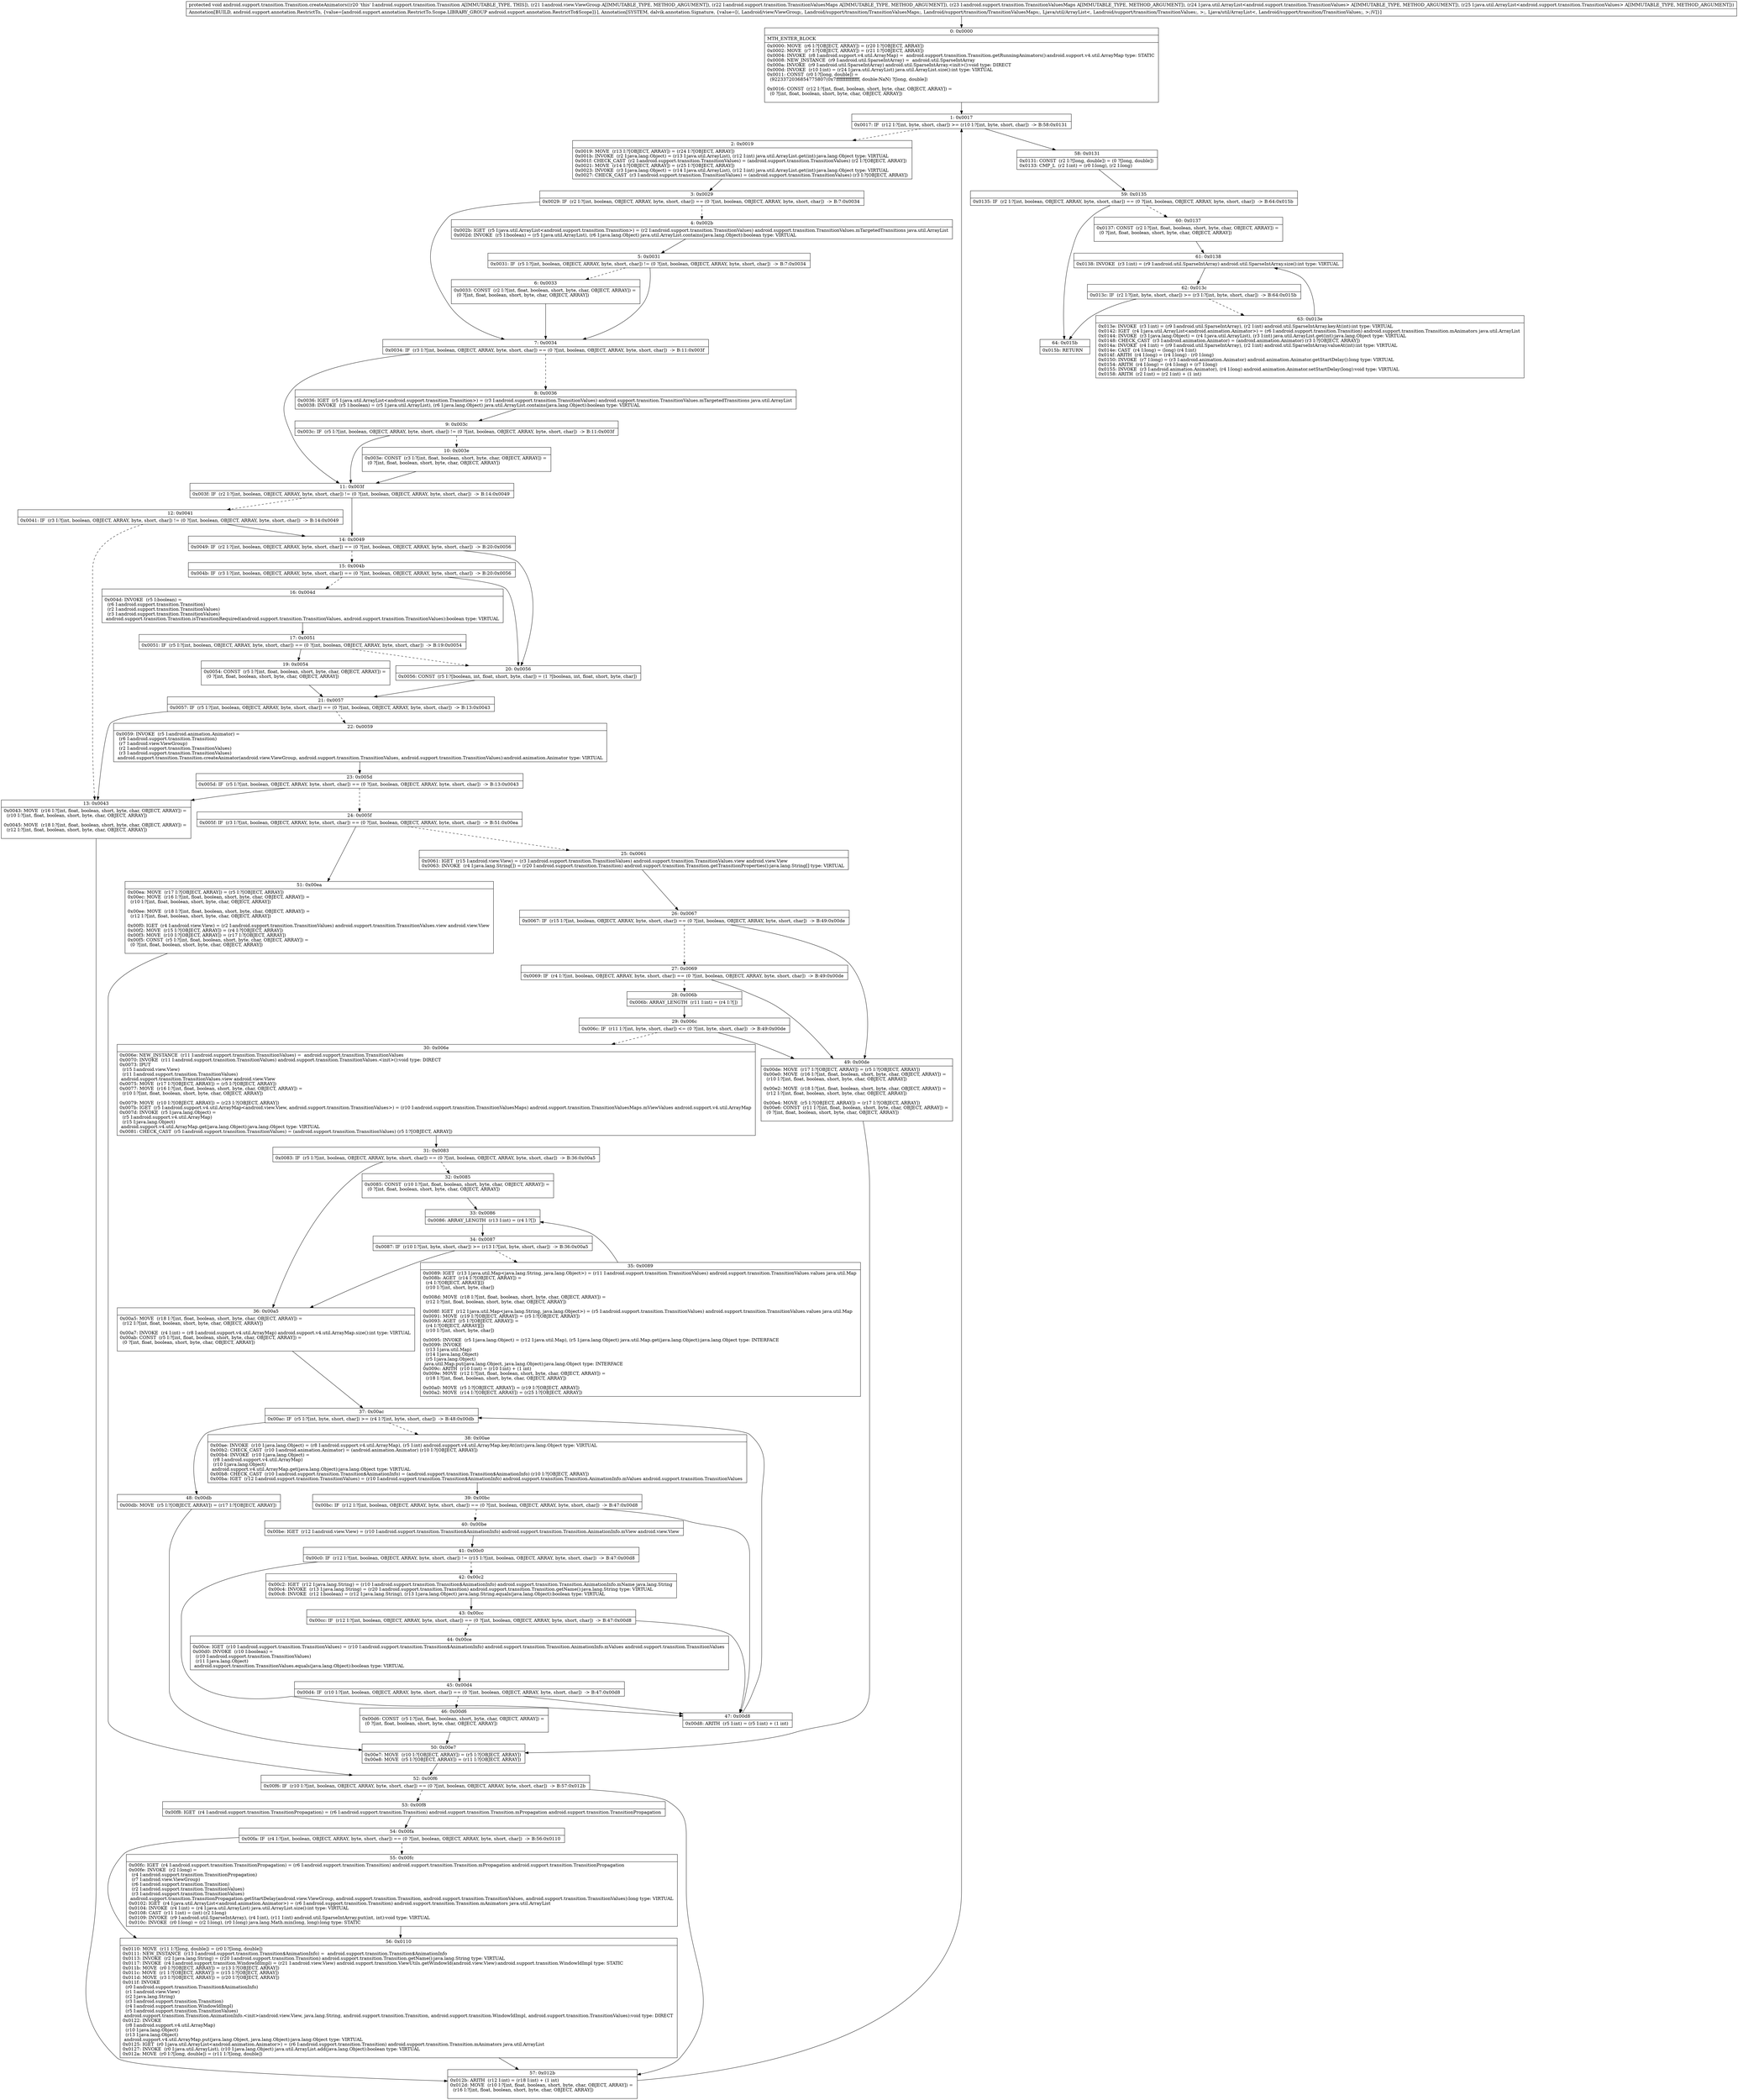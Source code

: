 digraph "CFG forandroid.support.transition.Transition.createAnimators(Landroid\/view\/ViewGroup;Landroid\/support\/transition\/TransitionValuesMaps;Landroid\/support\/transition\/TransitionValuesMaps;Ljava\/util\/ArrayList;Ljava\/util\/ArrayList;)V" {
Node_0 [shape=record,label="{0\:\ 0x0000|MTH_ENTER_BLOCK\l|0x0000: MOVE  (r6 I:?[OBJECT, ARRAY]) = (r20 I:?[OBJECT, ARRAY]) \l0x0002: MOVE  (r7 I:?[OBJECT, ARRAY]) = (r21 I:?[OBJECT, ARRAY]) \l0x0004: INVOKE  (r8 I:android.support.v4.util.ArrayMap) =  android.support.transition.Transition.getRunningAnimators():android.support.v4.util.ArrayMap type: STATIC \l0x0008: NEW_INSTANCE  (r9 I:android.util.SparseIntArray) =  android.util.SparseIntArray \l0x000a: INVOKE  (r9 I:android.util.SparseIntArray) android.util.SparseIntArray.\<init\>():void type: DIRECT \l0x000d: INVOKE  (r10 I:int) = (r24 I:java.util.ArrayList) java.util.ArrayList.size():int type: VIRTUAL \l0x0011: CONST  (r0 I:?[long, double]) = \l  (9223372036854775807(0x7fffffffffffffff, double:NaN) ?[long, double])\l \l0x0016: CONST  (r12 I:?[int, float, boolean, short, byte, char, OBJECT, ARRAY]) = \l  (0 ?[int, float, boolean, short, byte, char, OBJECT, ARRAY])\l \l}"];
Node_1 [shape=record,label="{1\:\ 0x0017|0x0017: IF  (r12 I:?[int, byte, short, char]) \>= (r10 I:?[int, byte, short, char])  \-\> B:58:0x0131 \l}"];
Node_2 [shape=record,label="{2\:\ 0x0019|0x0019: MOVE  (r13 I:?[OBJECT, ARRAY]) = (r24 I:?[OBJECT, ARRAY]) \l0x001b: INVOKE  (r2 I:java.lang.Object) = (r13 I:java.util.ArrayList), (r12 I:int) java.util.ArrayList.get(int):java.lang.Object type: VIRTUAL \l0x001f: CHECK_CAST  (r2 I:android.support.transition.TransitionValues) = (android.support.transition.TransitionValues) (r2 I:?[OBJECT, ARRAY]) \l0x0021: MOVE  (r14 I:?[OBJECT, ARRAY]) = (r25 I:?[OBJECT, ARRAY]) \l0x0023: INVOKE  (r3 I:java.lang.Object) = (r14 I:java.util.ArrayList), (r12 I:int) java.util.ArrayList.get(int):java.lang.Object type: VIRTUAL \l0x0027: CHECK_CAST  (r3 I:android.support.transition.TransitionValues) = (android.support.transition.TransitionValues) (r3 I:?[OBJECT, ARRAY]) \l}"];
Node_3 [shape=record,label="{3\:\ 0x0029|0x0029: IF  (r2 I:?[int, boolean, OBJECT, ARRAY, byte, short, char]) == (0 ?[int, boolean, OBJECT, ARRAY, byte, short, char])  \-\> B:7:0x0034 \l}"];
Node_4 [shape=record,label="{4\:\ 0x002b|0x002b: IGET  (r5 I:java.util.ArrayList\<android.support.transition.Transition\>) = (r2 I:android.support.transition.TransitionValues) android.support.transition.TransitionValues.mTargetedTransitions java.util.ArrayList \l0x002d: INVOKE  (r5 I:boolean) = (r5 I:java.util.ArrayList), (r6 I:java.lang.Object) java.util.ArrayList.contains(java.lang.Object):boolean type: VIRTUAL \l}"];
Node_5 [shape=record,label="{5\:\ 0x0031|0x0031: IF  (r5 I:?[int, boolean, OBJECT, ARRAY, byte, short, char]) != (0 ?[int, boolean, OBJECT, ARRAY, byte, short, char])  \-\> B:7:0x0034 \l}"];
Node_6 [shape=record,label="{6\:\ 0x0033|0x0033: CONST  (r2 I:?[int, float, boolean, short, byte, char, OBJECT, ARRAY]) = \l  (0 ?[int, float, boolean, short, byte, char, OBJECT, ARRAY])\l \l}"];
Node_7 [shape=record,label="{7\:\ 0x0034|0x0034: IF  (r3 I:?[int, boolean, OBJECT, ARRAY, byte, short, char]) == (0 ?[int, boolean, OBJECT, ARRAY, byte, short, char])  \-\> B:11:0x003f \l}"];
Node_8 [shape=record,label="{8\:\ 0x0036|0x0036: IGET  (r5 I:java.util.ArrayList\<android.support.transition.Transition\>) = (r3 I:android.support.transition.TransitionValues) android.support.transition.TransitionValues.mTargetedTransitions java.util.ArrayList \l0x0038: INVOKE  (r5 I:boolean) = (r5 I:java.util.ArrayList), (r6 I:java.lang.Object) java.util.ArrayList.contains(java.lang.Object):boolean type: VIRTUAL \l}"];
Node_9 [shape=record,label="{9\:\ 0x003c|0x003c: IF  (r5 I:?[int, boolean, OBJECT, ARRAY, byte, short, char]) != (0 ?[int, boolean, OBJECT, ARRAY, byte, short, char])  \-\> B:11:0x003f \l}"];
Node_10 [shape=record,label="{10\:\ 0x003e|0x003e: CONST  (r3 I:?[int, float, boolean, short, byte, char, OBJECT, ARRAY]) = \l  (0 ?[int, float, boolean, short, byte, char, OBJECT, ARRAY])\l \l}"];
Node_11 [shape=record,label="{11\:\ 0x003f|0x003f: IF  (r2 I:?[int, boolean, OBJECT, ARRAY, byte, short, char]) != (0 ?[int, boolean, OBJECT, ARRAY, byte, short, char])  \-\> B:14:0x0049 \l}"];
Node_12 [shape=record,label="{12\:\ 0x0041|0x0041: IF  (r3 I:?[int, boolean, OBJECT, ARRAY, byte, short, char]) != (0 ?[int, boolean, OBJECT, ARRAY, byte, short, char])  \-\> B:14:0x0049 \l}"];
Node_13 [shape=record,label="{13\:\ 0x0043|0x0043: MOVE  (r16 I:?[int, float, boolean, short, byte, char, OBJECT, ARRAY]) = \l  (r10 I:?[int, float, boolean, short, byte, char, OBJECT, ARRAY])\l \l0x0045: MOVE  (r18 I:?[int, float, boolean, short, byte, char, OBJECT, ARRAY]) = \l  (r12 I:?[int, float, boolean, short, byte, char, OBJECT, ARRAY])\l \l}"];
Node_14 [shape=record,label="{14\:\ 0x0049|0x0049: IF  (r2 I:?[int, boolean, OBJECT, ARRAY, byte, short, char]) == (0 ?[int, boolean, OBJECT, ARRAY, byte, short, char])  \-\> B:20:0x0056 \l}"];
Node_15 [shape=record,label="{15\:\ 0x004b|0x004b: IF  (r3 I:?[int, boolean, OBJECT, ARRAY, byte, short, char]) == (0 ?[int, boolean, OBJECT, ARRAY, byte, short, char])  \-\> B:20:0x0056 \l}"];
Node_16 [shape=record,label="{16\:\ 0x004d|0x004d: INVOKE  (r5 I:boolean) = \l  (r6 I:android.support.transition.Transition)\l  (r2 I:android.support.transition.TransitionValues)\l  (r3 I:android.support.transition.TransitionValues)\l android.support.transition.Transition.isTransitionRequired(android.support.transition.TransitionValues, android.support.transition.TransitionValues):boolean type: VIRTUAL \l}"];
Node_17 [shape=record,label="{17\:\ 0x0051|0x0051: IF  (r5 I:?[int, boolean, OBJECT, ARRAY, byte, short, char]) == (0 ?[int, boolean, OBJECT, ARRAY, byte, short, char])  \-\> B:19:0x0054 \l}"];
Node_19 [shape=record,label="{19\:\ 0x0054|0x0054: CONST  (r5 I:?[int, float, boolean, short, byte, char, OBJECT, ARRAY]) = \l  (0 ?[int, float, boolean, short, byte, char, OBJECT, ARRAY])\l \l}"];
Node_20 [shape=record,label="{20\:\ 0x0056|0x0056: CONST  (r5 I:?[boolean, int, float, short, byte, char]) = (1 ?[boolean, int, float, short, byte, char]) \l}"];
Node_21 [shape=record,label="{21\:\ 0x0057|0x0057: IF  (r5 I:?[int, boolean, OBJECT, ARRAY, byte, short, char]) == (0 ?[int, boolean, OBJECT, ARRAY, byte, short, char])  \-\> B:13:0x0043 \l}"];
Node_22 [shape=record,label="{22\:\ 0x0059|0x0059: INVOKE  (r5 I:android.animation.Animator) = \l  (r6 I:android.support.transition.Transition)\l  (r7 I:android.view.ViewGroup)\l  (r2 I:android.support.transition.TransitionValues)\l  (r3 I:android.support.transition.TransitionValues)\l android.support.transition.Transition.createAnimator(android.view.ViewGroup, android.support.transition.TransitionValues, android.support.transition.TransitionValues):android.animation.Animator type: VIRTUAL \l}"];
Node_23 [shape=record,label="{23\:\ 0x005d|0x005d: IF  (r5 I:?[int, boolean, OBJECT, ARRAY, byte, short, char]) == (0 ?[int, boolean, OBJECT, ARRAY, byte, short, char])  \-\> B:13:0x0043 \l}"];
Node_24 [shape=record,label="{24\:\ 0x005f|0x005f: IF  (r3 I:?[int, boolean, OBJECT, ARRAY, byte, short, char]) == (0 ?[int, boolean, OBJECT, ARRAY, byte, short, char])  \-\> B:51:0x00ea \l}"];
Node_25 [shape=record,label="{25\:\ 0x0061|0x0061: IGET  (r15 I:android.view.View) = (r3 I:android.support.transition.TransitionValues) android.support.transition.TransitionValues.view android.view.View \l0x0063: INVOKE  (r4 I:java.lang.String[]) = (r20 I:android.support.transition.Transition) android.support.transition.Transition.getTransitionProperties():java.lang.String[] type: VIRTUAL \l}"];
Node_26 [shape=record,label="{26\:\ 0x0067|0x0067: IF  (r15 I:?[int, boolean, OBJECT, ARRAY, byte, short, char]) == (0 ?[int, boolean, OBJECT, ARRAY, byte, short, char])  \-\> B:49:0x00de \l}"];
Node_27 [shape=record,label="{27\:\ 0x0069|0x0069: IF  (r4 I:?[int, boolean, OBJECT, ARRAY, byte, short, char]) == (0 ?[int, boolean, OBJECT, ARRAY, byte, short, char])  \-\> B:49:0x00de \l}"];
Node_28 [shape=record,label="{28\:\ 0x006b|0x006b: ARRAY_LENGTH  (r11 I:int) = (r4 I:?[]) \l}"];
Node_29 [shape=record,label="{29\:\ 0x006c|0x006c: IF  (r11 I:?[int, byte, short, char]) \<= (0 ?[int, byte, short, char])  \-\> B:49:0x00de \l}"];
Node_30 [shape=record,label="{30\:\ 0x006e|0x006e: NEW_INSTANCE  (r11 I:android.support.transition.TransitionValues) =  android.support.transition.TransitionValues \l0x0070: INVOKE  (r11 I:android.support.transition.TransitionValues) android.support.transition.TransitionValues.\<init\>():void type: DIRECT \l0x0073: IPUT  \l  (r15 I:android.view.View)\l  (r11 I:android.support.transition.TransitionValues)\l android.support.transition.TransitionValues.view android.view.View \l0x0075: MOVE  (r17 I:?[OBJECT, ARRAY]) = (r5 I:?[OBJECT, ARRAY]) \l0x0077: MOVE  (r16 I:?[int, float, boolean, short, byte, char, OBJECT, ARRAY]) = \l  (r10 I:?[int, float, boolean, short, byte, char, OBJECT, ARRAY])\l \l0x0079: MOVE  (r10 I:?[OBJECT, ARRAY]) = (r23 I:?[OBJECT, ARRAY]) \l0x007b: IGET  (r5 I:android.support.v4.util.ArrayMap\<android.view.View, android.support.transition.TransitionValues\>) = (r10 I:android.support.transition.TransitionValuesMaps) android.support.transition.TransitionValuesMaps.mViewValues android.support.v4.util.ArrayMap \l0x007d: INVOKE  (r5 I:java.lang.Object) = \l  (r5 I:android.support.v4.util.ArrayMap)\l  (r15 I:java.lang.Object)\l android.support.v4.util.ArrayMap.get(java.lang.Object):java.lang.Object type: VIRTUAL \l0x0081: CHECK_CAST  (r5 I:android.support.transition.TransitionValues) = (android.support.transition.TransitionValues) (r5 I:?[OBJECT, ARRAY]) \l}"];
Node_31 [shape=record,label="{31\:\ 0x0083|0x0083: IF  (r5 I:?[int, boolean, OBJECT, ARRAY, byte, short, char]) == (0 ?[int, boolean, OBJECT, ARRAY, byte, short, char])  \-\> B:36:0x00a5 \l}"];
Node_32 [shape=record,label="{32\:\ 0x0085|0x0085: CONST  (r10 I:?[int, float, boolean, short, byte, char, OBJECT, ARRAY]) = \l  (0 ?[int, float, boolean, short, byte, char, OBJECT, ARRAY])\l \l}"];
Node_33 [shape=record,label="{33\:\ 0x0086|0x0086: ARRAY_LENGTH  (r13 I:int) = (r4 I:?[]) \l}"];
Node_34 [shape=record,label="{34\:\ 0x0087|0x0087: IF  (r10 I:?[int, byte, short, char]) \>= (r13 I:?[int, byte, short, char])  \-\> B:36:0x00a5 \l}"];
Node_35 [shape=record,label="{35\:\ 0x0089|0x0089: IGET  (r13 I:java.util.Map\<java.lang.String, java.lang.Object\>) = (r11 I:android.support.transition.TransitionValues) android.support.transition.TransitionValues.values java.util.Map \l0x008b: AGET  (r14 I:?[OBJECT, ARRAY]) = \l  (r4 I:?[OBJECT, ARRAY][])\l  (r10 I:?[int, short, byte, char])\l \l0x008d: MOVE  (r18 I:?[int, float, boolean, short, byte, char, OBJECT, ARRAY]) = \l  (r12 I:?[int, float, boolean, short, byte, char, OBJECT, ARRAY])\l \l0x008f: IGET  (r12 I:java.util.Map\<java.lang.String, java.lang.Object\>) = (r5 I:android.support.transition.TransitionValues) android.support.transition.TransitionValues.values java.util.Map \l0x0091: MOVE  (r19 I:?[OBJECT, ARRAY]) = (r5 I:?[OBJECT, ARRAY]) \l0x0093: AGET  (r5 I:?[OBJECT, ARRAY]) = \l  (r4 I:?[OBJECT, ARRAY][])\l  (r10 I:?[int, short, byte, char])\l \l0x0095: INVOKE  (r5 I:java.lang.Object) = (r12 I:java.util.Map), (r5 I:java.lang.Object) java.util.Map.get(java.lang.Object):java.lang.Object type: INTERFACE \l0x0099: INVOKE  \l  (r13 I:java.util.Map)\l  (r14 I:java.lang.Object)\l  (r5 I:java.lang.Object)\l java.util.Map.put(java.lang.Object, java.lang.Object):java.lang.Object type: INTERFACE \l0x009c: ARITH  (r10 I:int) = (r10 I:int) + (1 int) \l0x009e: MOVE  (r12 I:?[int, float, boolean, short, byte, char, OBJECT, ARRAY]) = \l  (r18 I:?[int, float, boolean, short, byte, char, OBJECT, ARRAY])\l \l0x00a0: MOVE  (r5 I:?[OBJECT, ARRAY]) = (r19 I:?[OBJECT, ARRAY]) \l0x00a2: MOVE  (r14 I:?[OBJECT, ARRAY]) = (r25 I:?[OBJECT, ARRAY]) \l}"];
Node_36 [shape=record,label="{36\:\ 0x00a5|0x00a5: MOVE  (r18 I:?[int, float, boolean, short, byte, char, OBJECT, ARRAY]) = \l  (r12 I:?[int, float, boolean, short, byte, char, OBJECT, ARRAY])\l \l0x00a7: INVOKE  (r4 I:int) = (r8 I:android.support.v4.util.ArrayMap) android.support.v4.util.ArrayMap.size():int type: VIRTUAL \l0x00ab: CONST  (r5 I:?[int, float, boolean, short, byte, char, OBJECT, ARRAY]) = \l  (0 ?[int, float, boolean, short, byte, char, OBJECT, ARRAY])\l \l}"];
Node_37 [shape=record,label="{37\:\ 0x00ac|0x00ac: IF  (r5 I:?[int, byte, short, char]) \>= (r4 I:?[int, byte, short, char])  \-\> B:48:0x00db \l}"];
Node_38 [shape=record,label="{38\:\ 0x00ae|0x00ae: INVOKE  (r10 I:java.lang.Object) = (r8 I:android.support.v4.util.ArrayMap), (r5 I:int) android.support.v4.util.ArrayMap.keyAt(int):java.lang.Object type: VIRTUAL \l0x00b2: CHECK_CAST  (r10 I:android.animation.Animator) = (android.animation.Animator) (r10 I:?[OBJECT, ARRAY]) \l0x00b4: INVOKE  (r10 I:java.lang.Object) = \l  (r8 I:android.support.v4.util.ArrayMap)\l  (r10 I:java.lang.Object)\l android.support.v4.util.ArrayMap.get(java.lang.Object):java.lang.Object type: VIRTUAL \l0x00b8: CHECK_CAST  (r10 I:android.support.transition.Transition$AnimationInfo) = (android.support.transition.Transition$AnimationInfo) (r10 I:?[OBJECT, ARRAY]) \l0x00ba: IGET  (r12 I:android.support.transition.TransitionValues) = (r10 I:android.support.transition.Transition$AnimationInfo) android.support.transition.Transition.AnimationInfo.mValues android.support.transition.TransitionValues \l}"];
Node_39 [shape=record,label="{39\:\ 0x00bc|0x00bc: IF  (r12 I:?[int, boolean, OBJECT, ARRAY, byte, short, char]) == (0 ?[int, boolean, OBJECT, ARRAY, byte, short, char])  \-\> B:47:0x00d8 \l}"];
Node_40 [shape=record,label="{40\:\ 0x00be|0x00be: IGET  (r12 I:android.view.View) = (r10 I:android.support.transition.Transition$AnimationInfo) android.support.transition.Transition.AnimationInfo.mView android.view.View \l}"];
Node_41 [shape=record,label="{41\:\ 0x00c0|0x00c0: IF  (r12 I:?[int, boolean, OBJECT, ARRAY, byte, short, char]) != (r15 I:?[int, boolean, OBJECT, ARRAY, byte, short, char])  \-\> B:47:0x00d8 \l}"];
Node_42 [shape=record,label="{42\:\ 0x00c2|0x00c2: IGET  (r12 I:java.lang.String) = (r10 I:android.support.transition.Transition$AnimationInfo) android.support.transition.Transition.AnimationInfo.mName java.lang.String \l0x00c4: INVOKE  (r13 I:java.lang.String) = (r20 I:android.support.transition.Transition) android.support.transition.Transition.getName():java.lang.String type: VIRTUAL \l0x00c8: INVOKE  (r12 I:boolean) = (r12 I:java.lang.String), (r13 I:java.lang.Object) java.lang.String.equals(java.lang.Object):boolean type: VIRTUAL \l}"];
Node_43 [shape=record,label="{43\:\ 0x00cc|0x00cc: IF  (r12 I:?[int, boolean, OBJECT, ARRAY, byte, short, char]) == (0 ?[int, boolean, OBJECT, ARRAY, byte, short, char])  \-\> B:47:0x00d8 \l}"];
Node_44 [shape=record,label="{44\:\ 0x00ce|0x00ce: IGET  (r10 I:android.support.transition.TransitionValues) = (r10 I:android.support.transition.Transition$AnimationInfo) android.support.transition.Transition.AnimationInfo.mValues android.support.transition.TransitionValues \l0x00d0: INVOKE  (r10 I:boolean) = \l  (r10 I:android.support.transition.TransitionValues)\l  (r11 I:java.lang.Object)\l android.support.transition.TransitionValues.equals(java.lang.Object):boolean type: VIRTUAL \l}"];
Node_45 [shape=record,label="{45\:\ 0x00d4|0x00d4: IF  (r10 I:?[int, boolean, OBJECT, ARRAY, byte, short, char]) == (0 ?[int, boolean, OBJECT, ARRAY, byte, short, char])  \-\> B:47:0x00d8 \l}"];
Node_46 [shape=record,label="{46\:\ 0x00d6|0x00d6: CONST  (r5 I:?[int, float, boolean, short, byte, char, OBJECT, ARRAY]) = \l  (0 ?[int, float, boolean, short, byte, char, OBJECT, ARRAY])\l \l}"];
Node_47 [shape=record,label="{47\:\ 0x00d8|0x00d8: ARITH  (r5 I:int) = (r5 I:int) + (1 int) \l}"];
Node_48 [shape=record,label="{48\:\ 0x00db|0x00db: MOVE  (r5 I:?[OBJECT, ARRAY]) = (r17 I:?[OBJECT, ARRAY]) \l}"];
Node_49 [shape=record,label="{49\:\ 0x00de|0x00de: MOVE  (r17 I:?[OBJECT, ARRAY]) = (r5 I:?[OBJECT, ARRAY]) \l0x00e0: MOVE  (r16 I:?[int, float, boolean, short, byte, char, OBJECT, ARRAY]) = \l  (r10 I:?[int, float, boolean, short, byte, char, OBJECT, ARRAY])\l \l0x00e2: MOVE  (r18 I:?[int, float, boolean, short, byte, char, OBJECT, ARRAY]) = \l  (r12 I:?[int, float, boolean, short, byte, char, OBJECT, ARRAY])\l \l0x00e4: MOVE  (r5 I:?[OBJECT, ARRAY]) = (r17 I:?[OBJECT, ARRAY]) \l0x00e6: CONST  (r11 I:?[int, float, boolean, short, byte, char, OBJECT, ARRAY]) = \l  (0 ?[int, float, boolean, short, byte, char, OBJECT, ARRAY])\l \l}"];
Node_50 [shape=record,label="{50\:\ 0x00e7|0x00e7: MOVE  (r10 I:?[OBJECT, ARRAY]) = (r5 I:?[OBJECT, ARRAY]) \l0x00e8: MOVE  (r5 I:?[OBJECT, ARRAY]) = (r11 I:?[OBJECT, ARRAY]) \l}"];
Node_51 [shape=record,label="{51\:\ 0x00ea|0x00ea: MOVE  (r17 I:?[OBJECT, ARRAY]) = (r5 I:?[OBJECT, ARRAY]) \l0x00ec: MOVE  (r16 I:?[int, float, boolean, short, byte, char, OBJECT, ARRAY]) = \l  (r10 I:?[int, float, boolean, short, byte, char, OBJECT, ARRAY])\l \l0x00ee: MOVE  (r18 I:?[int, float, boolean, short, byte, char, OBJECT, ARRAY]) = \l  (r12 I:?[int, float, boolean, short, byte, char, OBJECT, ARRAY])\l \l0x00f0: IGET  (r4 I:android.view.View) = (r2 I:android.support.transition.TransitionValues) android.support.transition.TransitionValues.view android.view.View \l0x00f2: MOVE  (r15 I:?[OBJECT, ARRAY]) = (r4 I:?[OBJECT, ARRAY]) \l0x00f3: MOVE  (r10 I:?[OBJECT, ARRAY]) = (r17 I:?[OBJECT, ARRAY]) \l0x00f5: CONST  (r5 I:?[int, float, boolean, short, byte, char, OBJECT, ARRAY]) = \l  (0 ?[int, float, boolean, short, byte, char, OBJECT, ARRAY])\l \l}"];
Node_52 [shape=record,label="{52\:\ 0x00f6|0x00f6: IF  (r10 I:?[int, boolean, OBJECT, ARRAY, byte, short, char]) == (0 ?[int, boolean, OBJECT, ARRAY, byte, short, char])  \-\> B:57:0x012b \l}"];
Node_53 [shape=record,label="{53\:\ 0x00f8|0x00f8: IGET  (r4 I:android.support.transition.TransitionPropagation) = (r6 I:android.support.transition.Transition) android.support.transition.Transition.mPropagation android.support.transition.TransitionPropagation \l}"];
Node_54 [shape=record,label="{54\:\ 0x00fa|0x00fa: IF  (r4 I:?[int, boolean, OBJECT, ARRAY, byte, short, char]) == (0 ?[int, boolean, OBJECT, ARRAY, byte, short, char])  \-\> B:56:0x0110 \l}"];
Node_55 [shape=record,label="{55\:\ 0x00fc|0x00fc: IGET  (r4 I:android.support.transition.TransitionPropagation) = (r6 I:android.support.transition.Transition) android.support.transition.Transition.mPropagation android.support.transition.TransitionPropagation \l0x00fe: INVOKE  (r2 I:long) = \l  (r4 I:android.support.transition.TransitionPropagation)\l  (r7 I:android.view.ViewGroup)\l  (r6 I:android.support.transition.Transition)\l  (r2 I:android.support.transition.TransitionValues)\l  (r3 I:android.support.transition.TransitionValues)\l android.support.transition.TransitionPropagation.getStartDelay(android.view.ViewGroup, android.support.transition.Transition, android.support.transition.TransitionValues, android.support.transition.TransitionValues):long type: VIRTUAL \l0x0102: IGET  (r4 I:java.util.ArrayList\<android.animation.Animator\>) = (r6 I:android.support.transition.Transition) android.support.transition.Transition.mAnimators java.util.ArrayList \l0x0104: INVOKE  (r4 I:int) = (r4 I:java.util.ArrayList) java.util.ArrayList.size():int type: VIRTUAL \l0x0108: CAST  (r11 I:int) = (int) (r2 I:long) \l0x0109: INVOKE  (r9 I:android.util.SparseIntArray), (r4 I:int), (r11 I:int) android.util.SparseIntArray.put(int, int):void type: VIRTUAL \l0x010c: INVOKE  (r0 I:long) = (r2 I:long), (r0 I:long) java.lang.Math.min(long, long):long type: STATIC \l}"];
Node_56 [shape=record,label="{56\:\ 0x0110|0x0110: MOVE  (r11 I:?[long, double]) = (r0 I:?[long, double]) \l0x0111: NEW_INSTANCE  (r13 I:android.support.transition.Transition$AnimationInfo) =  android.support.transition.Transition$AnimationInfo \l0x0113: INVOKE  (r2 I:java.lang.String) = (r20 I:android.support.transition.Transition) android.support.transition.Transition.getName():java.lang.String type: VIRTUAL \l0x0117: INVOKE  (r4 I:android.support.transition.WindowIdImpl) = (r21 I:android.view.View) android.support.transition.ViewUtils.getWindowId(android.view.View):android.support.transition.WindowIdImpl type: STATIC \l0x011b: MOVE  (r0 I:?[OBJECT, ARRAY]) = (r13 I:?[OBJECT, ARRAY]) \l0x011c: MOVE  (r1 I:?[OBJECT, ARRAY]) = (r15 I:?[OBJECT, ARRAY]) \l0x011d: MOVE  (r3 I:?[OBJECT, ARRAY]) = (r20 I:?[OBJECT, ARRAY]) \l0x011f: INVOKE  \l  (r0 I:android.support.transition.Transition$AnimationInfo)\l  (r1 I:android.view.View)\l  (r2 I:java.lang.String)\l  (r3 I:android.support.transition.Transition)\l  (r4 I:android.support.transition.WindowIdImpl)\l  (r5 I:android.support.transition.TransitionValues)\l android.support.transition.Transition.AnimationInfo.\<init\>(android.view.View, java.lang.String, android.support.transition.Transition, android.support.transition.WindowIdImpl, android.support.transition.TransitionValues):void type: DIRECT \l0x0122: INVOKE  \l  (r8 I:android.support.v4.util.ArrayMap)\l  (r10 I:java.lang.Object)\l  (r13 I:java.lang.Object)\l android.support.v4.util.ArrayMap.put(java.lang.Object, java.lang.Object):java.lang.Object type: VIRTUAL \l0x0125: IGET  (r0 I:java.util.ArrayList\<android.animation.Animator\>) = (r6 I:android.support.transition.Transition) android.support.transition.Transition.mAnimators java.util.ArrayList \l0x0127: INVOKE  (r0 I:java.util.ArrayList), (r10 I:java.lang.Object) java.util.ArrayList.add(java.lang.Object):boolean type: VIRTUAL \l0x012a: MOVE  (r0 I:?[long, double]) = (r11 I:?[long, double]) \l}"];
Node_57 [shape=record,label="{57\:\ 0x012b|0x012b: ARITH  (r12 I:int) = (r18 I:int) + (1 int) \l0x012d: MOVE  (r10 I:?[int, float, boolean, short, byte, char, OBJECT, ARRAY]) = \l  (r16 I:?[int, float, boolean, short, byte, char, OBJECT, ARRAY])\l \l}"];
Node_58 [shape=record,label="{58\:\ 0x0131|0x0131: CONST  (r2 I:?[long, double]) = (0 ?[long, double]) \l0x0133: CMP_L  (r2 I:int) = (r0 I:long), (r2 I:long) \l}"];
Node_59 [shape=record,label="{59\:\ 0x0135|0x0135: IF  (r2 I:?[int, boolean, OBJECT, ARRAY, byte, short, char]) == (0 ?[int, boolean, OBJECT, ARRAY, byte, short, char])  \-\> B:64:0x015b \l}"];
Node_60 [shape=record,label="{60\:\ 0x0137|0x0137: CONST  (r2 I:?[int, float, boolean, short, byte, char, OBJECT, ARRAY]) = \l  (0 ?[int, float, boolean, short, byte, char, OBJECT, ARRAY])\l \l}"];
Node_61 [shape=record,label="{61\:\ 0x0138|0x0138: INVOKE  (r3 I:int) = (r9 I:android.util.SparseIntArray) android.util.SparseIntArray.size():int type: VIRTUAL \l}"];
Node_62 [shape=record,label="{62\:\ 0x013c|0x013c: IF  (r2 I:?[int, byte, short, char]) \>= (r3 I:?[int, byte, short, char])  \-\> B:64:0x015b \l}"];
Node_63 [shape=record,label="{63\:\ 0x013e|0x013e: INVOKE  (r3 I:int) = (r9 I:android.util.SparseIntArray), (r2 I:int) android.util.SparseIntArray.keyAt(int):int type: VIRTUAL \l0x0142: IGET  (r4 I:java.util.ArrayList\<android.animation.Animator\>) = (r6 I:android.support.transition.Transition) android.support.transition.Transition.mAnimators java.util.ArrayList \l0x0144: INVOKE  (r3 I:java.lang.Object) = (r4 I:java.util.ArrayList), (r3 I:int) java.util.ArrayList.get(int):java.lang.Object type: VIRTUAL \l0x0148: CHECK_CAST  (r3 I:android.animation.Animator) = (android.animation.Animator) (r3 I:?[OBJECT, ARRAY]) \l0x014a: INVOKE  (r4 I:int) = (r9 I:android.util.SparseIntArray), (r2 I:int) android.util.SparseIntArray.valueAt(int):int type: VIRTUAL \l0x014e: CAST  (r4 I:long) = (long) (r4 I:int) \l0x014f: ARITH  (r4 I:long) = (r4 I:long) \- (r0 I:long) \l0x0150: INVOKE  (r7 I:long) = (r3 I:android.animation.Animator) android.animation.Animator.getStartDelay():long type: VIRTUAL \l0x0154: ARITH  (r4 I:long) = (r4 I:long) + (r7 I:long) \l0x0155: INVOKE  (r3 I:android.animation.Animator), (r4 I:long) android.animation.Animator.setStartDelay(long):void type: VIRTUAL \l0x0158: ARITH  (r2 I:int) = (r2 I:int) + (1 int) \l}"];
Node_64 [shape=record,label="{64\:\ 0x015b|0x015b: RETURN   \l}"];
MethodNode[shape=record,label="{protected void android.support.transition.Transition.createAnimators((r20 'this' I:android.support.transition.Transition A[IMMUTABLE_TYPE, THIS]), (r21 I:android.view.ViewGroup A[IMMUTABLE_TYPE, METHOD_ARGUMENT]), (r22 I:android.support.transition.TransitionValuesMaps A[IMMUTABLE_TYPE, METHOD_ARGUMENT]), (r23 I:android.support.transition.TransitionValuesMaps A[IMMUTABLE_TYPE, METHOD_ARGUMENT]), (r24 I:java.util.ArrayList\<android.support.transition.TransitionValues\> A[IMMUTABLE_TYPE, METHOD_ARGUMENT]), (r25 I:java.util.ArrayList\<android.support.transition.TransitionValues\> A[IMMUTABLE_TYPE, METHOD_ARGUMENT]))  | Annotation[BUILD, android.support.annotation.RestrictTo, \{value=[android.support.annotation.RestrictTo.Scope.LIBRARY_GROUP android.support.annotation.RestrictTo$Scope]\}], Annotation[SYSTEM, dalvik.annotation.Signature, \{value=[(, Landroid\/view\/ViewGroup;, Landroid\/support\/transition\/TransitionValuesMaps;, Landroid\/support\/transition\/TransitionValuesMaps;, Ljava\/util\/ArrayList\<, Landroid\/support\/transition\/TransitionValues;, \>;, Ljava\/util\/ArrayList\<, Landroid\/support\/transition\/TransitionValues;, \>;)V]\}]\l}"];
MethodNode -> Node_0;
Node_0 -> Node_1;
Node_1 -> Node_2[style=dashed];
Node_1 -> Node_58;
Node_2 -> Node_3;
Node_3 -> Node_4[style=dashed];
Node_3 -> Node_7;
Node_4 -> Node_5;
Node_5 -> Node_6[style=dashed];
Node_5 -> Node_7;
Node_6 -> Node_7;
Node_7 -> Node_8[style=dashed];
Node_7 -> Node_11;
Node_8 -> Node_9;
Node_9 -> Node_10[style=dashed];
Node_9 -> Node_11;
Node_10 -> Node_11;
Node_11 -> Node_12[style=dashed];
Node_11 -> Node_14;
Node_12 -> Node_13[style=dashed];
Node_12 -> Node_14;
Node_13 -> Node_57;
Node_14 -> Node_15[style=dashed];
Node_14 -> Node_20;
Node_15 -> Node_16[style=dashed];
Node_15 -> Node_20;
Node_16 -> Node_17;
Node_17 -> Node_19;
Node_17 -> Node_20[style=dashed];
Node_19 -> Node_21;
Node_20 -> Node_21;
Node_21 -> Node_13;
Node_21 -> Node_22[style=dashed];
Node_22 -> Node_23;
Node_23 -> Node_13;
Node_23 -> Node_24[style=dashed];
Node_24 -> Node_25[style=dashed];
Node_24 -> Node_51;
Node_25 -> Node_26;
Node_26 -> Node_27[style=dashed];
Node_26 -> Node_49;
Node_27 -> Node_28[style=dashed];
Node_27 -> Node_49;
Node_28 -> Node_29;
Node_29 -> Node_30[style=dashed];
Node_29 -> Node_49;
Node_30 -> Node_31;
Node_31 -> Node_32[style=dashed];
Node_31 -> Node_36;
Node_32 -> Node_33;
Node_33 -> Node_34;
Node_34 -> Node_35[style=dashed];
Node_34 -> Node_36;
Node_35 -> Node_33;
Node_36 -> Node_37;
Node_37 -> Node_38[style=dashed];
Node_37 -> Node_48;
Node_38 -> Node_39;
Node_39 -> Node_40[style=dashed];
Node_39 -> Node_47;
Node_40 -> Node_41;
Node_41 -> Node_42[style=dashed];
Node_41 -> Node_47;
Node_42 -> Node_43;
Node_43 -> Node_44[style=dashed];
Node_43 -> Node_47;
Node_44 -> Node_45;
Node_45 -> Node_46[style=dashed];
Node_45 -> Node_47;
Node_46 -> Node_50;
Node_47 -> Node_37;
Node_48 -> Node_50;
Node_49 -> Node_50;
Node_50 -> Node_52;
Node_51 -> Node_52;
Node_52 -> Node_53[style=dashed];
Node_52 -> Node_57;
Node_53 -> Node_54;
Node_54 -> Node_55[style=dashed];
Node_54 -> Node_56;
Node_55 -> Node_56;
Node_56 -> Node_57;
Node_57 -> Node_1;
Node_58 -> Node_59;
Node_59 -> Node_60[style=dashed];
Node_59 -> Node_64;
Node_60 -> Node_61;
Node_61 -> Node_62;
Node_62 -> Node_63[style=dashed];
Node_62 -> Node_64;
Node_63 -> Node_61;
}

